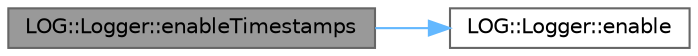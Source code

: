 digraph "LOG::Logger::enableTimestamps"
{
 // LATEX_PDF_SIZE
  bgcolor="transparent";
  edge [fontname=Helvetica,fontsize=10,labelfontname=Helvetica,labelfontsize=10];
  node [fontname=Helvetica,fontsize=10,shape=box,height=0.2,width=0.4];
  rankdir="LR";
  Node1 [id="Node000001",label="LOG::Logger::enableTimestamps",height=0.2,width=0.4,color="gray40", fillcolor="grey60", style="filled", fontcolor="black",tooltip=" "];
  Node1 -> Node2 [id="edge1_Node000001_Node000002",color="steelblue1",style="solid",tooltip=" "];
  Node2 [id="Node000002",label="LOG::Logger::enable",height=0.2,width=0.4,color="grey40", fillcolor="white", style="filled",URL="$class_l_o_g_1_1_logger.html#a41a95b5e1e7b4c6de0cb0c8baeae7344",tooltip=" "];
}
